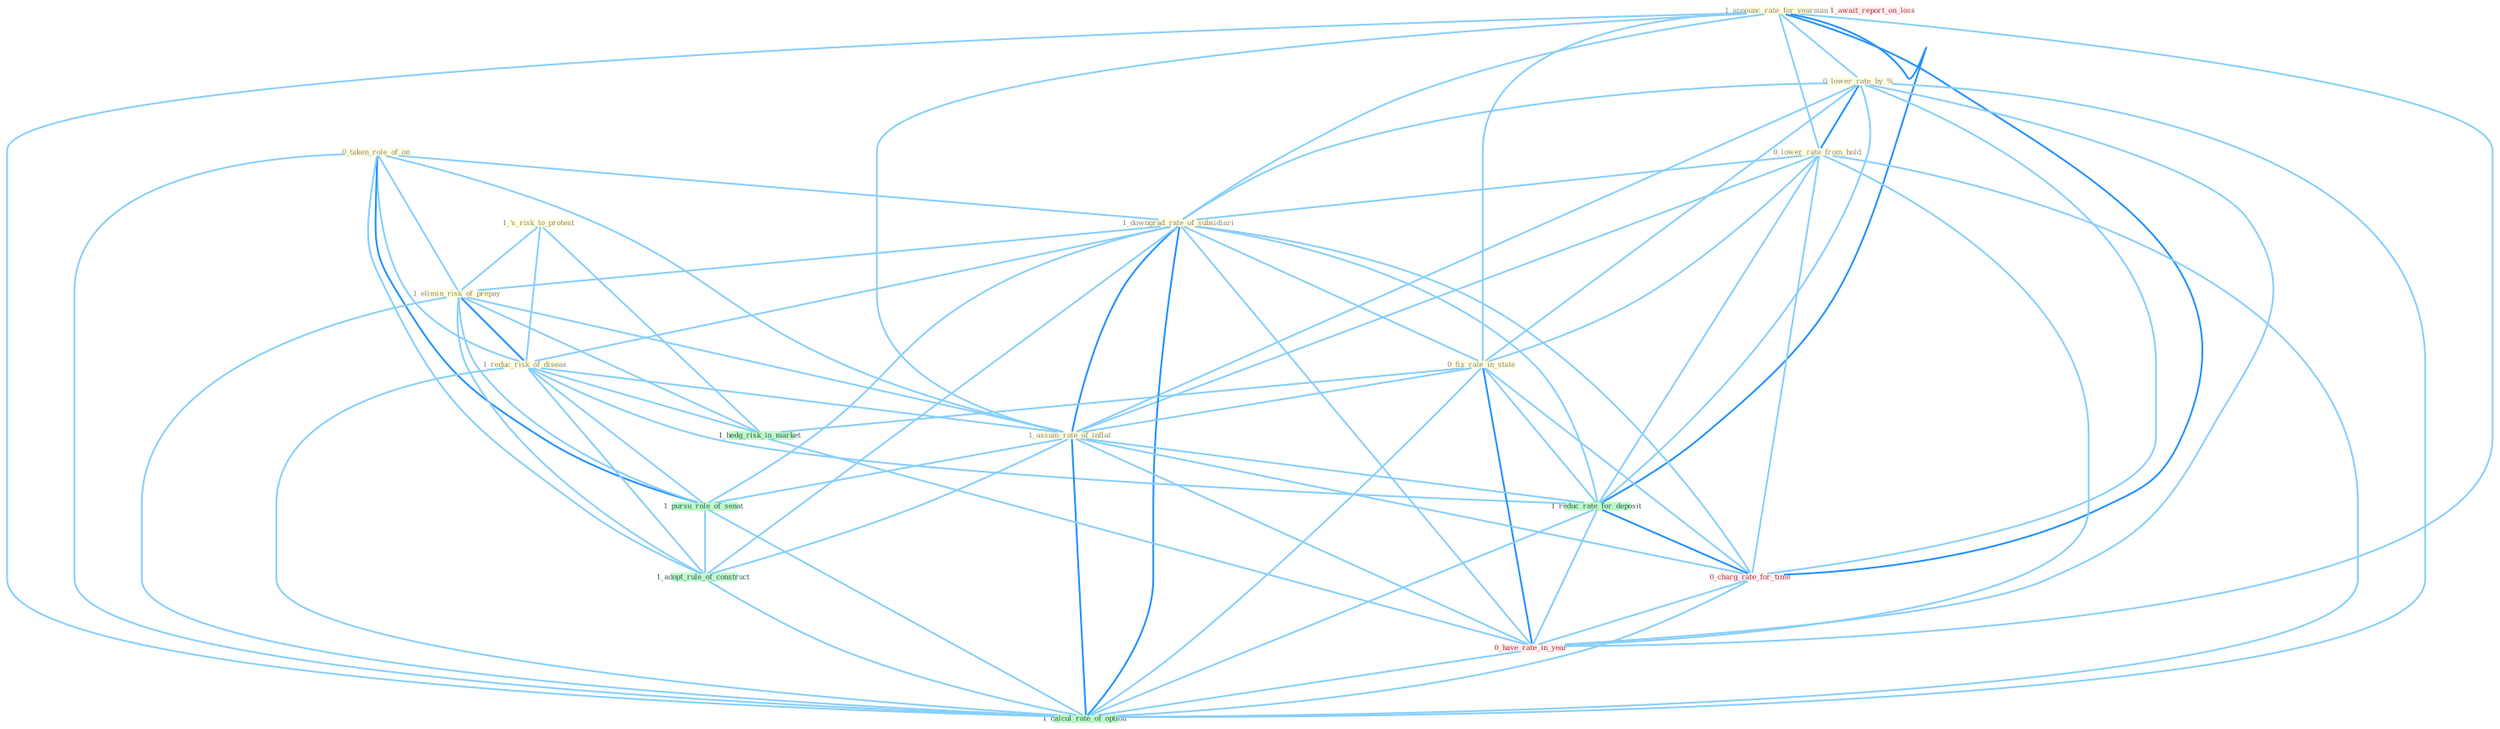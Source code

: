 Graph G{ 
    node
    [shape=polygon,style=filled,width=.5,height=.06,color="#BDFCC9",fixedsize=true,fontsize=4,
    fontcolor="#2f4f4f"];
    {node
    [color="#ffffe0", fontcolor="#8b7d6b"] "1_announc_rate_for_yearnum " "1_'s_risk_to_protest " "0_lower_rate_by_% " "0_taken_role_of_on " "0_lower_rate_from_hold " "1_downgrad_rate_of_subsidiari " "1_elimin_risk_of_prepay " "1_reduc_risk_of_diseas " "0_fix_rate_in_state " "1_assum_rate_of_inflat "}
{node [color="#fff0f5", fontcolor="#b22222"] "1_await_report_on_loss " "0_charg_rate_for_time " "0_have_rate_in_year "}
edge [color="#B0E2FF"];

	"1_announc_rate_for_yearnum " -- "0_lower_rate_by_% " [w="1", color="#87cefa" ];
	"1_announc_rate_for_yearnum " -- "0_lower_rate_from_hold " [w="1", color="#87cefa" ];
	"1_announc_rate_for_yearnum " -- "1_downgrad_rate_of_subsidiari " [w="1", color="#87cefa" ];
	"1_announc_rate_for_yearnum " -- "0_fix_rate_in_state " [w="1", color="#87cefa" ];
	"1_announc_rate_for_yearnum " -- "1_assum_rate_of_inflat " [w="1", color="#87cefa" ];
	"1_announc_rate_for_yearnum " -- "1_reduc_rate_for_deposit " [w="2", color="#1e90ff" , len=0.8];
	"1_announc_rate_for_yearnum " -- "0_charg_rate_for_time " [w="2", color="#1e90ff" , len=0.8];
	"1_announc_rate_for_yearnum " -- "0_have_rate_in_year " [w="1", color="#87cefa" ];
	"1_announc_rate_for_yearnum " -- "1_calcul_rate_of_option " [w="1", color="#87cefa" ];
	"1_'s_risk_to_protest " -- "1_elimin_risk_of_prepay " [w="1", color="#87cefa" ];
	"1_'s_risk_to_protest " -- "1_reduc_risk_of_diseas " [w="1", color="#87cefa" ];
	"1_'s_risk_to_protest " -- "1_hedg_risk_in_market " [w="1", color="#87cefa" ];
	"0_lower_rate_by_% " -- "0_lower_rate_from_hold " [w="2", color="#1e90ff" , len=0.8];
	"0_lower_rate_by_% " -- "1_downgrad_rate_of_subsidiari " [w="1", color="#87cefa" ];
	"0_lower_rate_by_% " -- "0_fix_rate_in_state " [w="1", color="#87cefa" ];
	"0_lower_rate_by_% " -- "1_assum_rate_of_inflat " [w="1", color="#87cefa" ];
	"0_lower_rate_by_% " -- "1_reduc_rate_for_deposit " [w="1", color="#87cefa" ];
	"0_lower_rate_by_% " -- "0_charg_rate_for_time " [w="1", color="#87cefa" ];
	"0_lower_rate_by_% " -- "0_have_rate_in_year " [w="1", color="#87cefa" ];
	"0_lower_rate_by_% " -- "1_calcul_rate_of_option " [w="1", color="#87cefa" ];
	"0_taken_role_of_on " -- "1_downgrad_rate_of_subsidiari " [w="1", color="#87cefa" ];
	"0_taken_role_of_on " -- "1_elimin_risk_of_prepay " [w="1", color="#87cefa" ];
	"0_taken_role_of_on " -- "1_reduc_risk_of_diseas " [w="1", color="#87cefa" ];
	"0_taken_role_of_on " -- "1_assum_rate_of_inflat " [w="1", color="#87cefa" ];
	"0_taken_role_of_on " -- "1_pursu_role_of_senat " [w="2", color="#1e90ff" , len=0.8];
	"0_taken_role_of_on " -- "1_adopt_rule_of_construct " [w="1", color="#87cefa" ];
	"0_taken_role_of_on " -- "1_calcul_rate_of_option " [w="1", color="#87cefa" ];
	"0_lower_rate_from_hold " -- "1_downgrad_rate_of_subsidiari " [w="1", color="#87cefa" ];
	"0_lower_rate_from_hold " -- "0_fix_rate_in_state " [w="1", color="#87cefa" ];
	"0_lower_rate_from_hold " -- "1_assum_rate_of_inflat " [w="1", color="#87cefa" ];
	"0_lower_rate_from_hold " -- "1_reduc_rate_for_deposit " [w="1", color="#87cefa" ];
	"0_lower_rate_from_hold " -- "0_charg_rate_for_time " [w="1", color="#87cefa" ];
	"0_lower_rate_from_hold " -- "0_have_rate_in_year " [w="1", color="#87cefa" ];
	"0_lower_rate_from_hold " -- "1_calcul_rate_of_option " [w="1", color="#87cefa" ];
	"1_downgrad_rate_of_subsidiari " -- "1_elimin_risk_of_prepay " [w="1", color="#87cefa" ];
	"1_downgrad_rate_of_subsidiari " -- "1_reduc_risk_of_diseas " [w="1", color="#87cefa" ];
	"1_downgrad_rate_of_subsidiari " -- "0_fix_rate_in_state " [w="1", color="#87cefa" ];
	"1_downgrad_rate_of_subsidiari " -- "1_assum_rate_of_inflat " [w="2", color="#1e90ff" , len=0.8];
	"1_downgrad_rate_of_subsidiari " -- "1_pursu_role_of_senat " [w="1", color="#87cefa" ];
	"1_downgrad_rate_of_subsidiari " -- "1_reduc_rate_for_deposit " [w="1", color="#87cefa" ];
	"1_downgrad_rate_of_subsidiari " -- "0_charg_rate_for_time " [w="1", color="#87cefa" ];
	"1_downgrad_rate_of_subsidiari " -- "1_adopt_rule_of_construct " [w="1", color="#87cefa" ];
	"1_downgrad_rate_of_subsidiari " -- "0_have_rate_in_year " [w="1", color="#87cefa" ];
	"1_downgrad_rate_of_subsidiari " -- "1_calcul_rate_of_option " [w="2", color="#1e90ff" , len=0.8];
	"1_elimin_risk_of_prepay " -- "1_reduc_risk_of_diseas " [w="2", color="#1e90ff" , len=0.8];
	"1_elimin_risk_of_prepay " -- "1_assum_rate_of_inflat " [w="1", color="#87cefa" ];
	"1_elimin_risk_of_prepay " -- "1_pursu_role_of_senat " [w="1", color="#87cefa" ];
	"1_elimin_risk_of_prepay " -- "1_adopt_rule_of_construct " [w="1", color="#87cefa" ];
	"1_elimin_risk_of_prepay " -- "1_hedg_risk_in_market " [w="1", color="#87cefa" ];
	"1_elimin_risk_of_prepay " -- "1_calcul_rate_of_option " [w="1", color="#87cefa" ];
	"1_reduc_risk_of_diseas " -- "1_assum_rate_of_inflat " [w="1", color="#87cefa" ];
	"1_reduc_risk_of_diseas " -- "1_pursu_role_of_senat " [w="1", color="#87cefa" ];
	"1_reduc_risk_of_diseas " -- "1_reduc_rate_for_deposit " [w="1", color="#87cefa" ];
	"1_reduc_risk_of_diseas " -- "1_adopt_rule_of_construct " [w="1", color="#87cefa" ];
	"1_reduc_risk_of_diseas " -- "1_hedg_risk_in_market " [w="1", color="#87cefa" ];
	"1_reduc_risk_of_diseas " -- "1_calcul_rate_of_option " [w="1", color="#87cefa" ];
	"0_fix_rate_in_state " -- "1_assum_rate_of_inflat " [w="1", color="#87cefa" ];
	"0_fix_rate_in_state " -- "1_reduc_rate_for_deposit " [w="1", color="#87cefa" ];
	"0_fix_rate_in_state " -- "0_charg_rate_for_time " [w="1", color="#87cefa" ];
	"0_fix_rate_in_state " -- "1_hedg_risk_in_market " [w="1", color="#87cefa" ];
	"0_fix_rate_in_state " -- "0_have_rate_in_year " [w="2", color="#1e90ff" , len=0.8];
	"0_fix_rate_in_state " -- "1_calcul_rate_of_option " [w="1", color="#87cefa" ];
	"1_assum_rate_of_inflat " -- "1_pursu_role_of_senat " [w="1", color="#87cefa" ];
	"1_assum_rate_of_inflat " -- "1_reduc_rate_for_deposit " [w="1", color="#87cefa" ];
	"1_assum_rate_of_inflat " -- "0_charg_rate_for_time " [w="1", color="#87cefa" ];
	"1_assum_rate_of_inflat " -- "1_adopt_rule_of_construct " [w="1", color="#87cefa" ];
	"1_assum_rate_of_inflat " -- "0_have_rate_in_year " [w="1", color="#87cefa" ];
	"1_assum_rate_of_inflat " -- "1_calcul_rate_of_option " [w="2", color="#1e90ff" , len=0.8];
	"1_pursu_role_of_senat " -- "1_adopt_rule_of_construct " [w="1", color="#87cefa" ];
	"1_pursu_role_of_senat " -- "1_calcul_rate_of_option " [w="1", color="#87cefa" ];
	"1_reduc_rate_for_deposit " -- "0_charg_rate_for_time " [w="2", color="#1e90ff" , len=0.8];
	"1_reduc_rate_for_deposit " -- "0_have_rate_in_year " [w="1", color="#87cefa" ];
	"1_reduc_rate_for_deposit " -- "1_calcul_rate_of_option " [w="1", color="#87cefa" ];
	"0_charg_rate_for_time " -- "0_have_rate_in_year " [w="1", color="#87cefa" ];
	"0_charg_rate_for_time " -- "1_calcul_rate_of_option " [w="1", color="#87cefa" ];
	"1_adopt_rule_of_construct " -- "1_calcul_rate_of_option " [w="1", color="#87cefa" ];
	"1_hedg_risk_in_market " -- "0_have_rate_in_year " [w="1", color="#87cefa" ];
	"0_have_rate_in_year " -- "1_calcul_rate_of_option " [w="1", color="#87cefa" ];
}